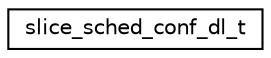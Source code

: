 digraph "Graphical Class Hierarchy"
{
 // LATEX_PDF_SIZE
  edge [fontname="Helvetica",fontsize="10",labelfontname="Helvetica",labelfontsize="10"];
  node [fontname="Helvetica",fontsize="10",shape=record];
  rankdir="LR";
  Node0 [label="slice_sched_conf_dl_t",height=0.2,width=0.4,color="black", fillcolor="white", style="filled",URL="$structslice__sched__conf__dl__t.html",tooltip=" "];
}
